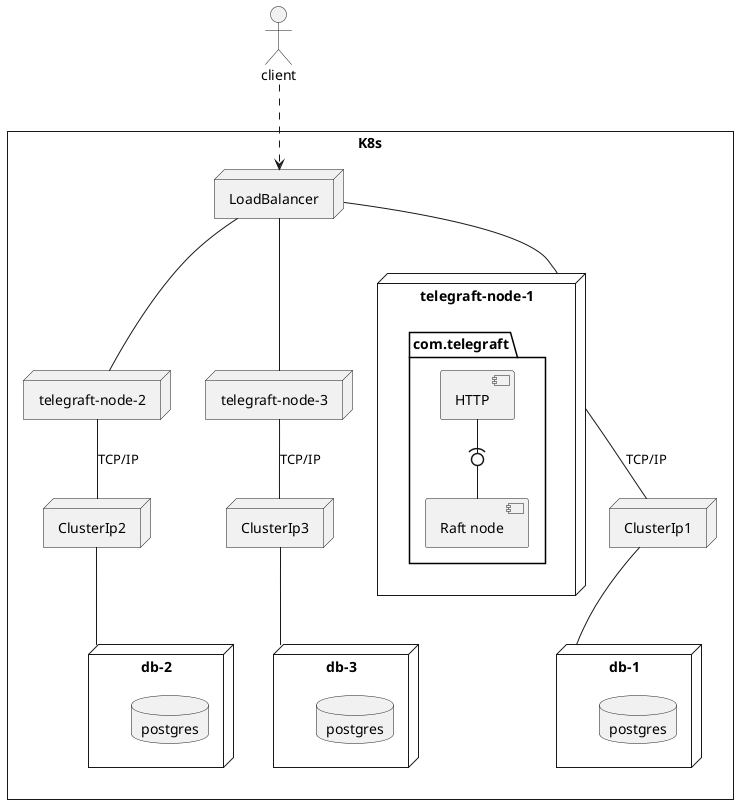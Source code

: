 @startuml kube_cluster

skinparam style strictuml

actor "client"
rectangle "K8s" {

  node "telegraft-node-1" as tnode1 {
    package "com.telegraft" as pack1 {
      [HTTP]
      [Raft node]
    }
  }
  node "telegraft-node-2" as tnode2
  node "telegraft-node-3" as tnode3

  node "db-1" as db1 {
    database "postgres" as ps1
  }
  node "db-2" as db2 {
    database "postgres" as ps2
  }
  node "db-3" as db3 {
    database "postgres" as ps3
  }

  node "LoadBalancer"
  node "ClusterIp1"
  node "ClusterIp2"
  node "ClusterIp3"
}

client ..> LoadBalancer
LoadBalancer -- tnode1
LoadBalancer -- tnode2
LoadBalancer -- tnode3
[HTTP] -(0- [Raft node]

tnode1 -- ClusterIp1 : TCP/IP
tnode2 -- ClusterIp2 : TCP/IP
tnode3 -- ClusterIp3 : TCP/IP

ClusterIp1 -- db1
ClusterIp2 -- db2
ClusterIp3 -- db3

@enduml